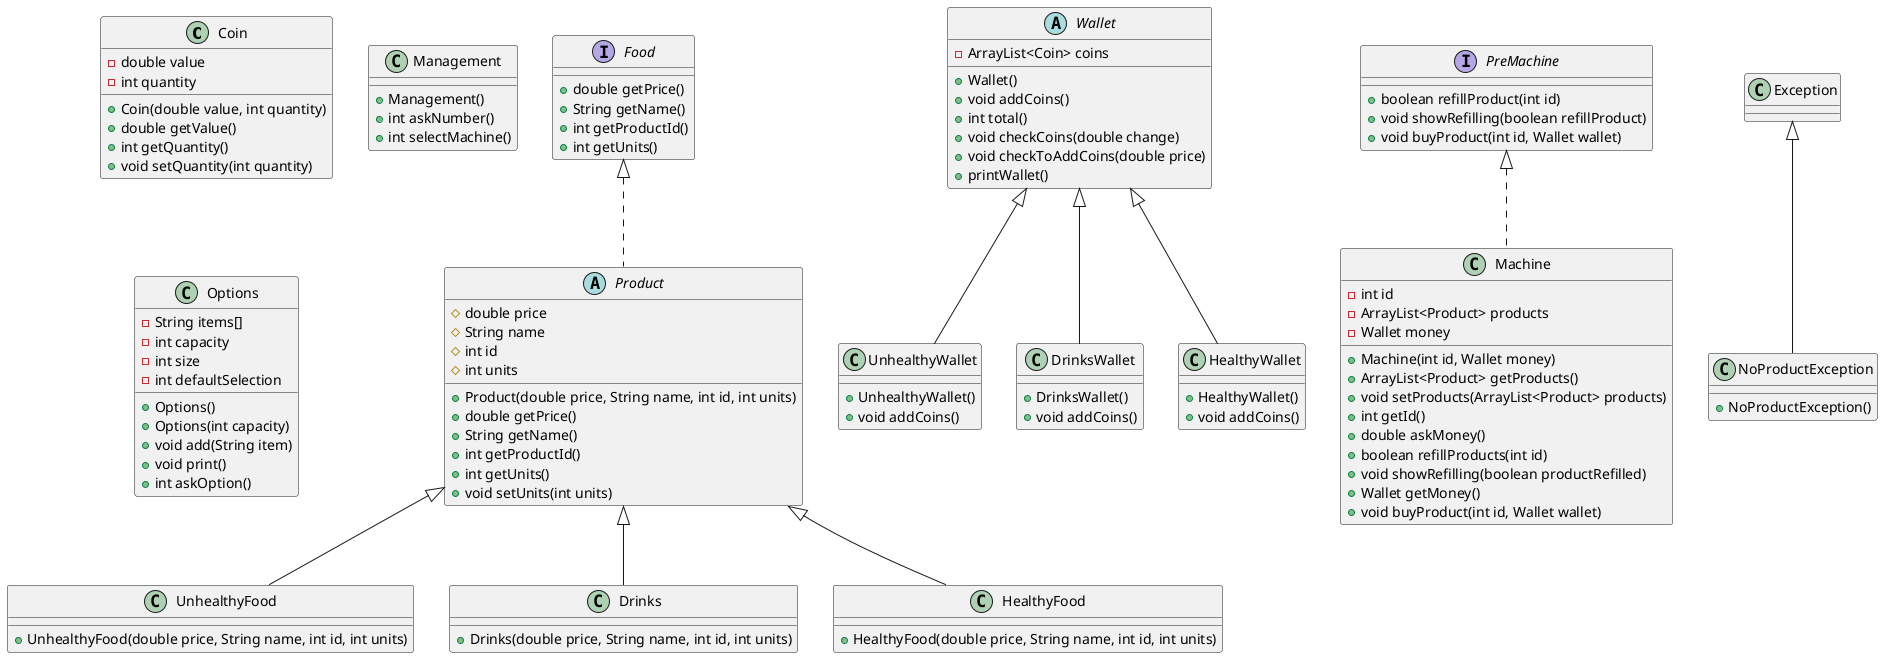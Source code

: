 @startuml
class Coin{
- double value
- int quantity
+ Coin(double value, int quantity)
+ double getValue()
+ int getQuantity()
+ void setQuantity(int quantity)
}
class Management{
+ Management()
+ int askNumber()
+ int selectMachine()
}
class UnhealthyFood extends Product{
+ UnhealthyFood(double price, String name, int id, int units)
}
class UnhealthyWallet extends Wallet{
+ UnhealthyWallet()
+ void addCoins()
}
class Drinks extends Product{
+ Drinks(double price, String name, int id, int units)
}
class DrinksWallet extends Wallet{
+ DrinksWallet()
+ void addCoins()
}
abstract Wallet{
- ArrayList<Coin> coins
+ Wallet()
+ void addCoins()
+ int total()
+ void checkCoins(double change)
+ void checkToAddCoins(double price)
+ printWallet()
}
abstract class Product implements Food{
# double price
# String name
# int id
# int units
+ Product(double price, String name, int id, int units)
+ double getPrice()
+ String getName()
+ int getProductId()
+ int getUnits()
+ void setUnits(int units)
}
class HealthyFood extends Product{
+ HealthyFood(double price, String name, int id, int units)
}
class HealthyWallet extends Wallet{
+ HealthyWallet()
+ void addCoins()
}
interface PreMachine{
+ boolean refillProduct(int id)
+ void showRefilling(boolean refillProduct)
+ void buyProduct(int id, Wallet wallet)
}
class Machine implements PreMachine{
- int id
- ArrayList<Product> products
- Wallet money
+ Machine(int id, Wallet money)
+ ArrayList<Product> getProducts()
+ void setProducts(ArrayList<Product> products)
+ int getId()
+ double askMoney()
+ boolean refillProducts(int id)
+ void showRefilling(boolean productRefilled)
+ Wallet getMoney()
+ void buyProduct(int id, Wallet wallet)
}
interface Food{
+ double getPrice()
+ String getName()
+ int getProductId()
+ int getUnits()
}
class Options{
- String items[]
- int capacity
- int size
- int defaultSelection
+ Options()
+ Options(int capacity)
+ void add(String item)
+ void print()
+ int askOption()
}
class NoProductException extends Exception{
+ NoProductException()
}
@enduml